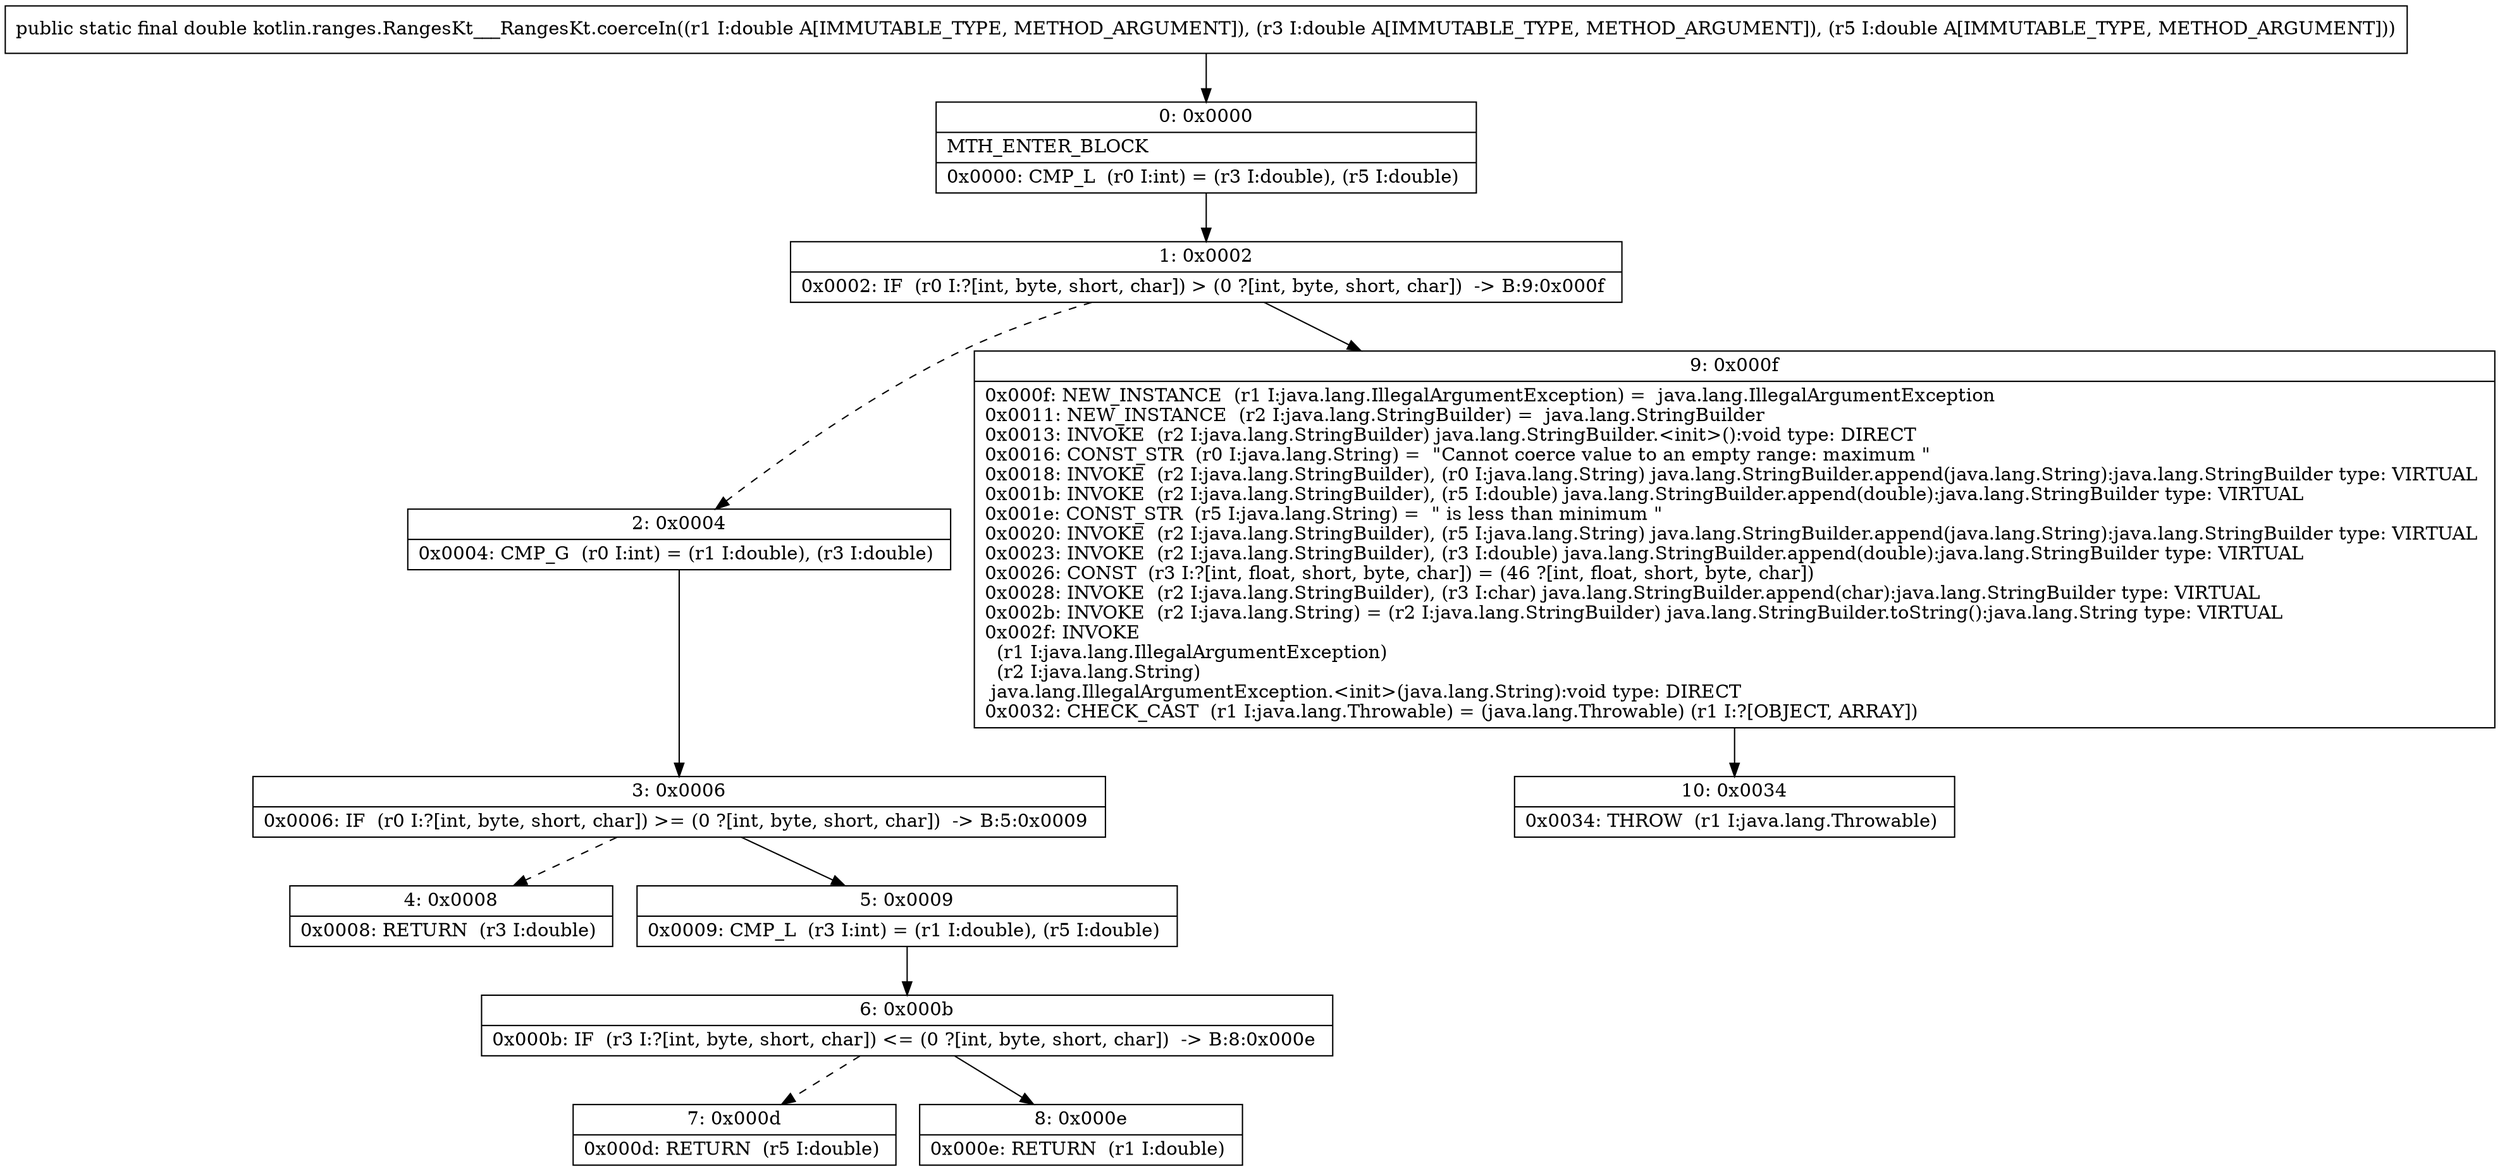digraph "CFG forkotlin.ranges.RangesKt___RangesKt.coerceIn(DDD)D" {
Node_0 [shape=record,label="{0\:\ 0x0000|MTH_ENTER_BLOCK\l|0x0000: CMP_L  (r0 I:int) = (r3 I:double), (r5 I:double) \l}"];
Node_1 [shape=record,label="{1\:\ 0x0002|0x0002: IF  (r0 I:?[int, byte, short, char]) \> (0 ?[int, byte, short, char])  \-\> B:9:0x000f \l}"];
Node_2 [shape=record,label="{2\:\ 0x0004|0x0004: CMP_G  (r0 I:int) = (r1 I:double), (r3 I:double) \l}"];
Node_3 [shape=record,label="{3\:\ 0x0006|0x0006: IF  (r0 I:?[int, byte, short, char]) \>= (0 ?[int, byte, short, char])  \-\> B:5:0x0009 \l}"];
Node_4 [shape=record,label="{4\:\ 0x0008|0x0008: RETURN  (r3 I:double) \l}"];
Node_5 [shape=record,label="{5\:\ 0x0009|0x0009: CMP_L  (r3 I:int) = (r1 I:double), (r5 I:double) \l}"];
Node_6 [shape=record,label="{6\:\ 0x000b|0x000b: IF  (r3 I:?[int, byte, short, char]) \<= (0 ?[int, byte, short, char])  \-\> B:8:0x000e \l}"];
Node_7 [shape=record,label="{7\:\ 0x000d|0x000d: RETURN  (r5 I:double) \l}"];
Node_8 [shape=record,label="{8\:\ 0x000e|0x000e: RETURN  (r1 I:double) \l}"];
Node_9 [shape=record,label="{9\:\ 0x000f|0x000f: NEW_INSTANCE  (r1 I:java.lang.IllegalArgumentException) =  java.lang.IllegalArgumentException \l0x0011: NEW_INSTANCE  (r2 I:java.lang.StringBuilder) =  java.lang.StringBuilder \l0x0013: INVOKE  (r2 I:java.lang.StringBuilder) java.lang.StringBuilder.\<init\>():void type: DIRECT \l0x0016: CONST_STR  (r0 I:java.lang.String) =  \"Cannot coerce value to an empty range: maximum \" \l0x0018: INVOKE  (r2 I:java.lang.StringBuilder), (r0 I:java.lang.String) java.lang.StringBuilder.append(java.lang.String):java.lang.StringBuilder type: VIRTUAL \l0x001b: INVOKE  (r2 I:java.lang.StringBuilder), (r5 I:double) java.lang.StringBuilder.append(double):java.lang.StringBuilder type: VIRTUAL \l0x001e: CONST_STR  (r5 I:java.lang.String) =  \" is less than minimum \" \l0x0020: INVOKE  (r2 I:java.lang.StringBuilder), (r5 I:java.lang.String) java.lang.StringBuilder.append(java.lang.String):java.lang.StringBuilder type: VIRTUAL \l0x0023: INVOKE  (r2 I:java.lang.StringBuilder), (r3 I:double) java.lang.StringBuilder.append(double):java.lang.StringBuilder type: VIRTUAL \l0x0026: CONST  (r3 I:?[int, float, short, byte, char]) = (46 ?[int, float, short, byte, char]) \l0x0028: INVOKE  (r2 I:java.lang.StringBuilder), (r3 I:char) java.lang.StringBuilder.append(char):java.lang.StringBuilder type: VIRTUAL \l0x002b: INVOKE  (r2 I:java.lang.String) = (r2 I:java.lang.StringBuilder) java.lang.StringBuilder.toString():java.lang.String type: VIRTUAL \l0x002f: INVOKE  \l  (r1 I:java.lang.IllegalArgumentException)\l  (r2 I:java.lang.String)\l java.lang.IllegalArgumentException.\<init\>(java.lang.String):void type: DIRECT \l0x0032: CHECK_CAST  (r1 I:java.lang.Throwable) = (java.lang.Throwable) (r1 I:?[OBJECT, ARRAY]) \l}"];
Node_10 [shape=record,label="{10\:\ 0x0034|0x0034: THROW  (r1 I:java.lang.Throwable) \l}"];
MethodNode[shape=record,label="{public static final double kotlin.ranges.RangesKt___RangesKt.coerceIn((r1 I:double A[IMMUTABLE_TYPE, METHOD_ARGUMENT]), (r3 I:double A[IMMUTABLE_TYPE, METHOD_ARGUMENT]), (r5 I:double A[IMMUTABLE_TYPE, METHOD_ARGUMENT])) }"];
MethodNode -> Node_0;
Node_0 -> Node_1;
Node_1 -> Node_2[style=dashed];
Node_1 -> Node_9;
Node_2 -> Node_3;
Node_3 -> Node_4[style=dashed];
Node_3 -> Node_5;
Node_5 -> Node_6;
Node_6 -> Node_7[style=dashed];
Node_6 -> Node_8;
Node_9 -> Node_10;
}

